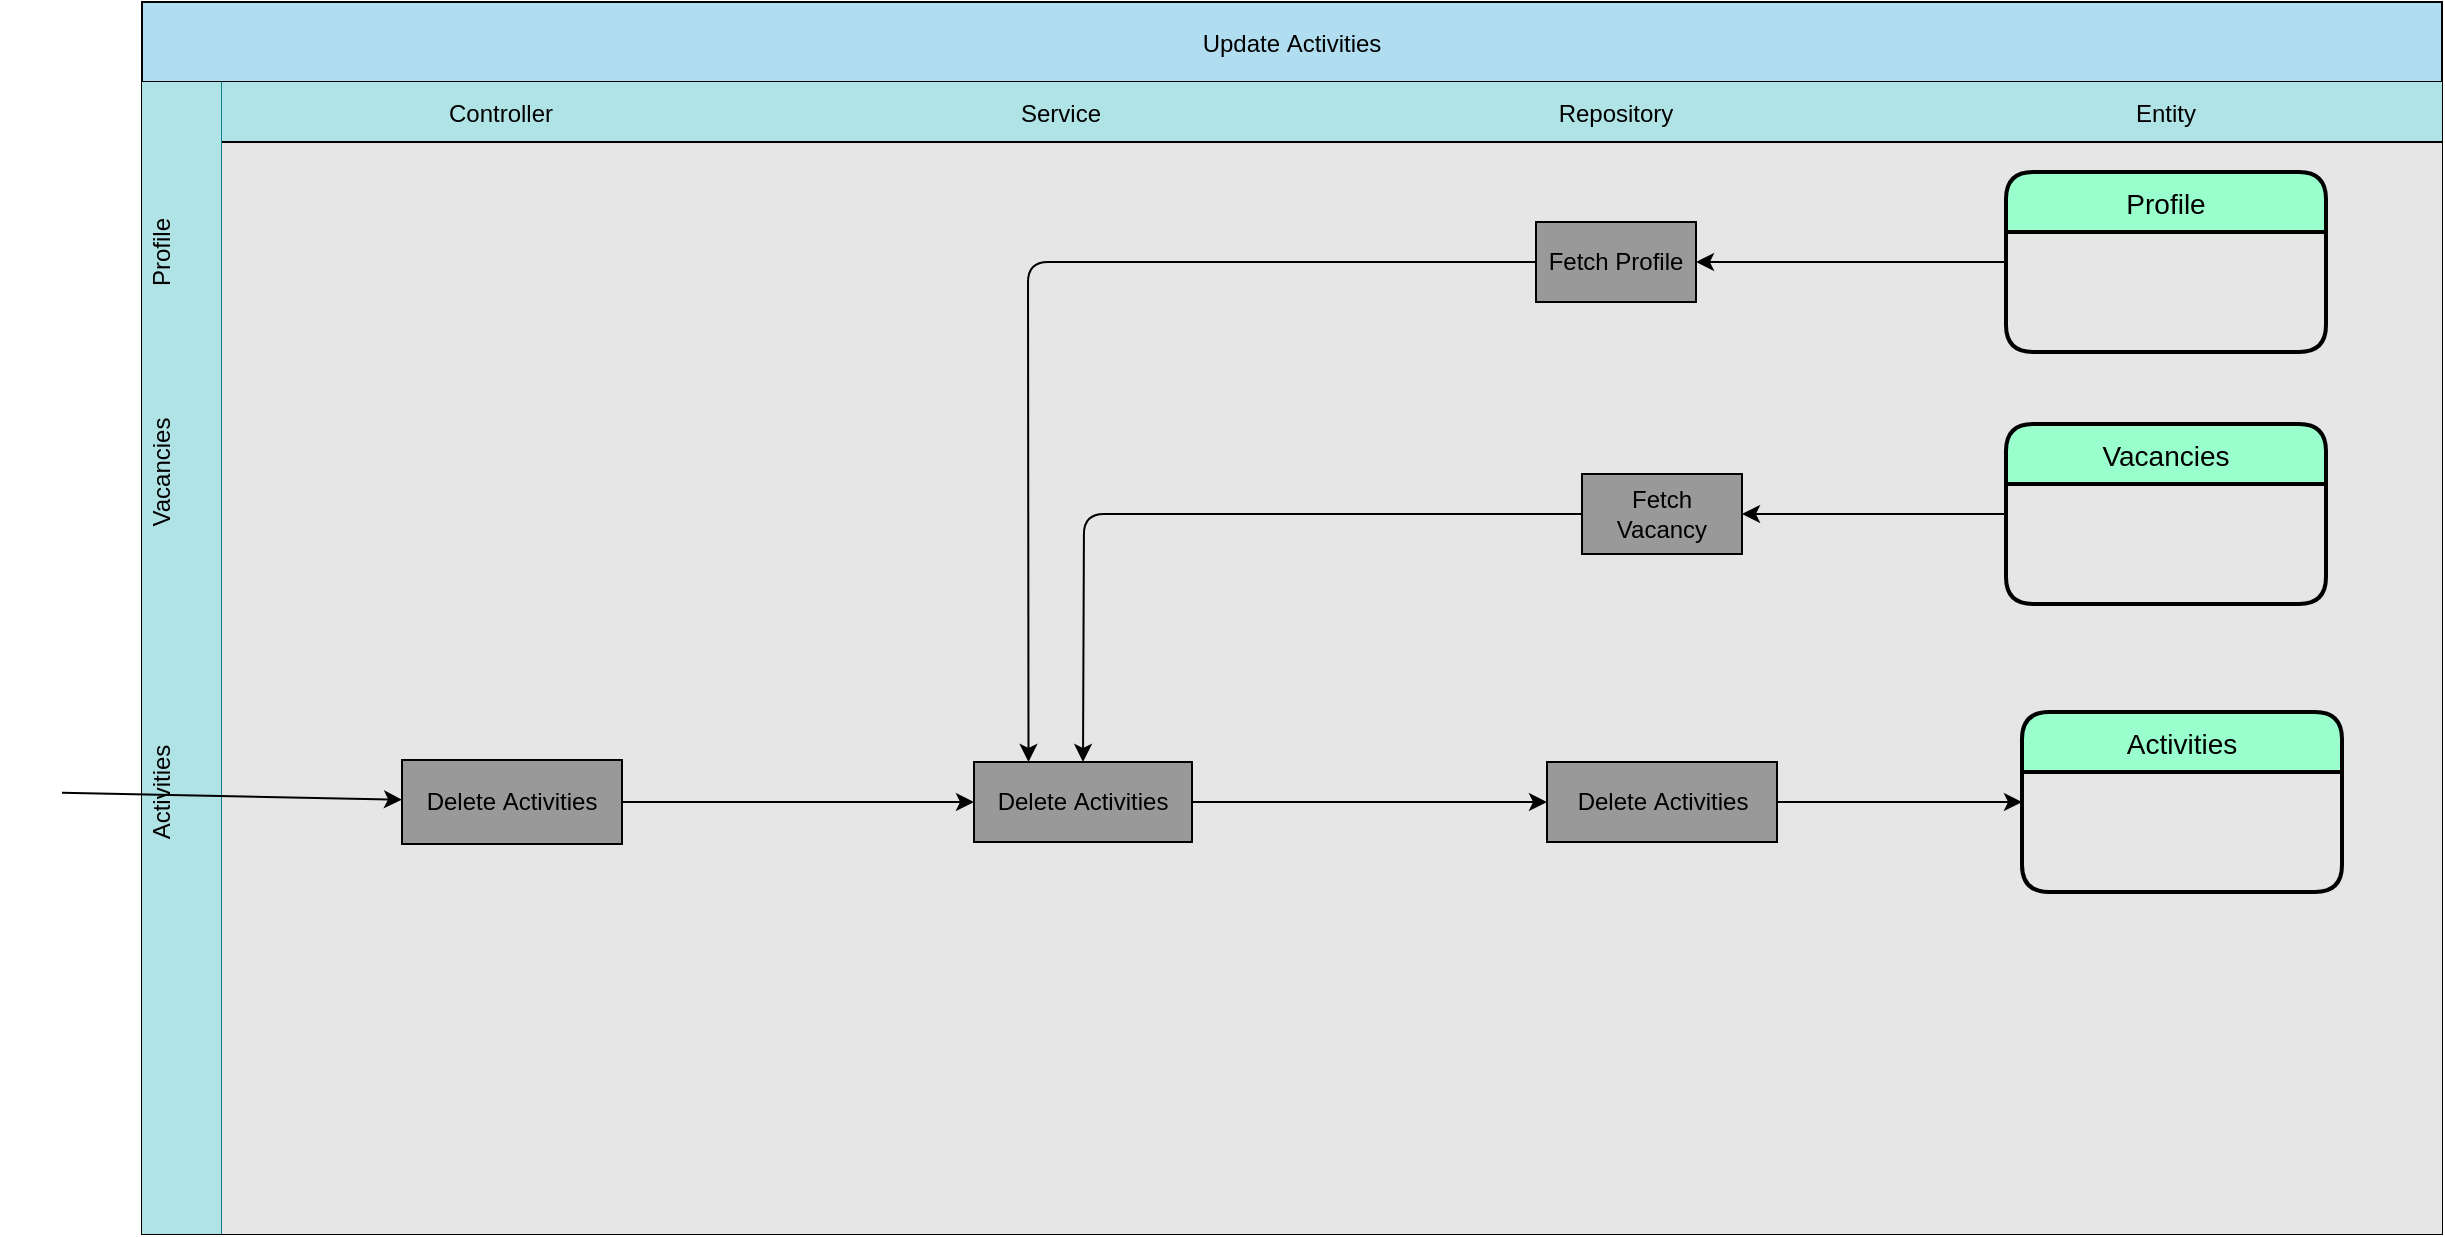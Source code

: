 <mxfile>
    <diagram id="bpcNPJghLdx8xELBjL8v" name="Page-1">
        <mxGraphModel dx="1563" dy="571" grid="1" gridSize="10" guides="1" tooltips="1" connect="1" arrows="1" fold="1" page="1" pageScale="1" pageWidth="850" pageHeight="1100" math="0" shadow="0">
            <root>
                <mxCell id="0"/>
                <mxCell id="1" parent="0"/>
                <mxCell id="2" value="Update Activities" style="shape=table;childLayout=tableLayout;startSize=40;collapsible=0;recursiveResize=0;expand=0;fillColor=#b1ddf0;strokeColor=#000000;fontColor=#000000;" parent="1" vertex="1">
                    <mxGeometry x="-90" y="20" width="1150" height="616" as="geometry"/>
                </mxCell>
                <mxCell id="3" value="" style="shape=tableRow;horizontal=0;swimlaneHead=0;swimlaneBody=0;top=0;left=0;bottom=0;right=0;dropTarget=0;fontStyle=0;fillColor=#b0e3e6;points=[[0,0.5],[1,0.5]];portConstraint=eastwest;startSize=40;collapsible=0;recursiveResize=0;expand=0;strokeColor=#0e8088;fontColor=#000000;" parent="2" vertex="1">
                    <mxGeometry y="40" width="1150" height="144" as="geometry"/>
                </mxCell>
                <mxCell id="4" value="Controller" style="swimlane;swimlaneHead=0;swimlaneBody=0;fontStyle=0;connectable=0;fillColor=#b0e3e6;startSize=30;collapsible=0;recursiveResize=0;expand=0;strokeColor=#000000;fontColor=#000000;swimlaneFillColor=#E6E6E6;" parent="3" vertex="1">
                    <mxGeometry x="40" width="279" height="144" as="geometry">
                        <mxRectangle width="279" height="144" as="alternateBounds"/>
                    </mxGeometry>
                </mxCell>
                <mxCell id="5" value="Service" style="swimlane;swimlaneHead=0;swimlaneBody=0;fontStyle=0;connectable=0;fillColor=#b0e3e6;startSize=30;collapsible=0;recursiveResize=0;expand=0;strokeColor=#000000;fontColor=#000000;swimlaneFillColor=#E6E6E6;" parent="3" vertex="1">
                    <mxGeometry x="319" width="281" height="144" as="geometry">
                        <mxRectangle width="281" height="144" as="alternateBounds"/>
                    </mxGeometry>
                </mxCell>
                <mxCell id="6" value="Repository" style="swimlane;swimlaneHead=0;swimlaneBody=0;fontStyle=0;connectable=0;fillColor=#b0e3e6;startSize=30;collapsible=0;recursiveResize=0;expand=0;strokeColor=#000000;fontColor=#000000;swimlaneFillColor=#E6E6E6;" parent="3" vertex="1">
                    <mxGeometry x="600" width="274" height="144" as="geometry">
                        <mxRectangle width="274" height="144" as="alternateBounds"/>
                    </mxGeometry>
                </mxCell>
                <mxCell id="7" value="Fetch Profile" style="whiteSpace=wrap;html=1;fillColor=#999999;fontColor=#000000;" parent="6" vertex="1">
                    <mxGeometry x="97" y="70" width="80" height="40" as="geometry"/>
                </mxCell>
                <mxCell id="8" value="Entity" style="swimlane;swimlaneHead=0;swimlaneBody=0;fontStyle=0;connectable=0;fillColor=#b0e3e6;startSize=30;collapsible=0;recursiveResize=0;expand=0;strokeColor=#000000;fontColor=#000000;swimlaneFillColor=#E6E6E6;" parent="3" vertex="1">
                    <mxGeometry x="874" width="276" height="144" as="geometry">
                        <mxRectangle width="276" height="144" as="alternateBounds"/>
                    </mxGeometry>
                </mxCell>
                <mxCell id="22" value="Profile" style="swimlane;childLayout=stackLayout;horizontal=1;startSize=30;horizontalStack=0;rounded=1;fontSize=14;fontStyle=0;strokeWidth=2;resizeParent=0;resizeLast=1;shadow=0;dashed=0;align=center;fillColor=#99FFCC;strokeColor=#000000;fontColor=#000000;" parent="8" vertex="1">
                    <mxGeometry x="58" y="45" width="160" height="90" as="geometry"/>
                </mxCell>
                <mxCell id="10" style="edgeStyle=none;html=1;strokeColor=#000000;exitX=0;exitY=0.5;exitDx=0;exitDy=0;" parent="3" source="22" target="7" edge="1">
                    <mxGeometry relative="1" as="geometry"/>
                </mxCell>
                <mxCell id="17" value="" style="shape=tableRow;horizontal=0;swimlaneHead=0;swimlaneBody=0;top=0;left=0;bottom=0;right=0;dropTarget=0;fontStyle=0;fillColor=#b0e3e6;points=[[0,0.5],[1,0.5]];portConstraint=eastwest;startSize=40;collapsible=0;recursiveResize=0;expand=0;strokeColor=#0e8088;" parent="2" vertex="1">
                    <mxGeometry y="184" width="1150" height="144" as="geometry"/>
                </mxCell>
                <mxCell id="18" value="" style="swimlane;swimlaneHead=0;swimlaneBody=0;fontStyle=0;connectable=0;fillColor=none;startSize=0;collapsible=0;recursiveResize=0;expand=0;swimlaneFillColor=#E6E6E6;strokeColor=#000000;" parent="17" vertex="1">
                    <mxGeometry x="40" width="279" height="144" as="geometry">
                        <mxRectangle width="279" height="144" as="alternateBounds"/>
                    </mxGeometry>
                </mxCell>
                <mxCell id="19" value="" style="swimlane;swimlaneHead=0;swimlaneBody=0;fontStyle=0;connectable=0;fillColor=none;startSize=0;collapsible=0;recursiveResize=0;expand=0;swimlaneFillColor=#E6E6E6;strokeColor=#000000;" parent="17" vertex="1">
                    <mxGeometry x="319" width="281" height="144" as="geometry">
                        <mxRectangle width="281" height="144" as="alternateBounds"/>
                    </mxGeometry>
                </mxCell>
                <mxCell id="20" value="" style="swimlane;swimlaneHead=0;swimlaneBody=0;fontStyle=0;connectable=0;fillColor=none;startSize=0;collapsible=0;recursiveResize=0;expand=0;fontColor=#000000;swimlaneFillColor=#E6E6E6;strokeColor=#000000;" parent="17" vertex="1">
                    <mxGeometry x="600" width="274" height="144" as="geometry">
                        <mxRectangle width="274" height="144" as="alternateBounds"/>
                    </mxGeometry>
                </mxCell>
                <mxCell id="49" value="Fetch Vacancy" style="whiteSpace=wrap;html=1;fillColor=#999999;fontColor=#000000;" parent="20" vertex="1">
                    <mxGeometry x="120" y="52" width="80" height="40" as="geometry"/>
                </mxCell>
                <mxCell id="21" value="" style="swimlane;swimlaneHead=0;swimlaneBody=0;fontStyle=0;connectable=0;fillColor=none;startSize=0;collapsible=0;recursiveResize=0;expand=0;swimlaneFillColor=#E6E6E6;strokeColor=#000000;" parent="17" vertex="1">
                    <mxGeometry x="874" width="276" height="144" as="geometry">
                        <mxRectangle width="276" height="144" as="alternateBounds"/>
                    </mxGeometry>
                </mxCell>
                <mxCell id="31" value="Vacancies" style="swimlane;childLayout=stackLayout;horizontal=1;startSize=30;horizontalStack=0;rounded=1;fontSize=14;fontStyle=0;strokeWidth=2;resizeParent=0;resizeLast=1;shadow=0;dashed=0;align=center;fillColor=#99FFCC;strokeColor=#000000;fontColor=#000000;" parent="21" vertex="1">
                    <mxGeometry x="58" y="27" width="160" height="90" as="geometry"/>
                </mxCell>
                <mxCell id="50" style="edgeStyle=none;html=1;entryX=1;entryY=0.5;entryDx=0;entryDy=0;strokeColor=#000000;" parent="17" source="31" target="49" edge="1">
                    <mxGeometry relative="1" as="geometry"/>
                </mxCell>
                <mxCell id="23" value="" style="shape=tableRow;horizontal=0;swimlaneHead=0;swimlaneBody=0;top=0;left=0;bottom=0;right=0;dropTarget=0;fontStyle=0;fillColor=#b0e3e6;points=[[0,0.5],[1,0.5]];portConstraint=eastwest;startSize=40;collapsible=0;recursiveResize=0;expand=0;strokeColor=#0e8088;" parent="2" vertex="1">
                    <mxGeometry y="328" width="1150" height="144" as="geometry"/>
                </mxCell>
                <mxCell id="24" value="" style="swimlane;swimlaneHead=0;swimlaneBody=0;fontStyle=0;connectable=0;fillColor=none;startSize=0;collapsible=0;recursiveResize=0;expand=0;swimlaneFillColor=#E6E6E6;strokeColor=#000000;" parent="23" vertex="1">
                    <mxGeometry x="40" width="279" height="144" as="geometry">
                        <mxRectangle width="279" height="144" as="alternateBounds"/>
                    </mxGeometry>
                </mxCell>
                <mxCell id="25" value="Delete&amp;nbsp;&lt;span style=&quot;&quot;&gt;Activities&lt;/span&gt;" style="whiteSpace=wrap;html=1;fillColor=#999999;fillStyle=auto;fontColor=#000000;" parent="24" vertex="1">
                    <mxGeometry x="90" y="51" width="110" height="42" as="geometry"/>
                </mxCell>
                <mxCell id="26" value="" style="swimlane;swimlaneHead=0;swimlaneBody=0;fontStyle=0;connectable=0;fillColor=none;startSize=0;collapsible=0;recursiveResize=0;expand=0;swimlaneFillColor=#E6E6E6;strokeColor=#000000;" parent="23" vertex="1">
                    <mxGeometry x="319" width="281" height="144" as="geometry">
                        <mxRectangle width="281" height="144" as="alternateBounds"/>
                    </mxGeometry>
                </mxCell>
                <mxCell id="27" value="Delete&amp;nbsp;&lt;span style=&quot;&quot;&gt;Activities&lt;/span&gt;" style="whiteSpace=wrap;html=1;fillColor=#999999;fontColor=#000000;" parent="26" vertex="1">
                    <mxGeometry x="97" y="52" width="109" height="40" as="geometry"/>
                </mxCell>
                <mxCell id="28" value="" style="swimlane;swimlaneHead=0;swimlaneBody=0;fontStyle=0;connectable=0;fillColor=none;startSize=0;collapsible=0;recursiveResize=0;expand=0;swimlaneFillColor=#E6E6E6;strokeColor=#000000;" parent="23" vertex="1">
                    <mxGeometry x="600" width="274" height="144" as="geometry">
                        <mxRectangle width="274" height="144" as="alternateBounds"/>
                    </mxGeometry>
                </mxCell>
                <mxCell id="29" value="Delete&amp;nbsp;&lt;span style=&quot;&quot;&gt;Activities&lt;/span&gt;" style="whiteSpace=wrap;html=1;fillColor=#999999;fontColor=#000000;align=center;" parent="28" vertex="1">
                    <mxGeometry x="102.5" y="52" width="115" height="40" as="geometry"/>
                </mxCell>
                <mxCell id="30" value="" style="swimlane;swimlaneHead=0;swimlaneBody=0;fontStyle=0;connectable=0;fillColor=none;startSize=0;collapsible=0;recursiveResize=0;expand=0;swimlaneFillColor=#E6E6E6;" parent="23" vertex="1">
                    <mxGeometry x="874" width="276" height="144" as="geometry">
                        <mxRectangle width="276" height="144" as="alternateBounds"/>
                    </mxGeometry>
                </mxCell>
                <mxCell id="40" value="Activities" style="swimlane;childLayout=stackLayout;horizontal=1;startSize=30;horizontalStack=0;rounded=1;fontSize=14;fontStyle=0;strokeWidth=2;resizeParent=0;resizeLast=1;shadow=0;dashed=0;align=center;fillColor=#99FFCC;strokeColor=#000000;fontColor=#000000;" parent="30" vertex="1">
                    <mxGeometry x="66" y="27" width="160" height="90" as="geometry"/>
                </mxCell>
                <mxCell id="32" style="edgeStyle=none;html=1;strokeColor=#000000;" parent="23" source="27" target="29" edge="1">
                    <mxGeometry relative="1" as="geometry"/>
                </mxCell>
                <mxCell id="33" style="edgeStyle=none;html=1;entryX=0;entryY=0.5;entryDx=0;entryDy=0;strokeColor=#000000;" parent="23" source="25" target="27" edge="1">
                    <mxGeometry relative="1" as="geometry"/>
                </mxCell>
                <mxCell id="56" style="edgeStyle=none;html=1;entryX=0;entryY=0.5;entryDx=0;entryDy=0;strokeColor=#000000;" parent="23" source="29" target="40" edge="1">
                    <mxGeometry relative="1" as="geometry"/>
                </mxCell>
                <mxCell id="35" value="" style="shape=tableRow;horizontal=0;swimlaneHead=0;swimlaneBody=0;top=0;left=0;bottom=0;right=0;dropTarget=0;fontStyle=0;fillColor=#b0e3e6;points=[[0,0.5],[1,0.5]];portConstraint=eastwest;startSize=40;collapsible=0;recursiveResize=0;expand=0;strokeColor=#0e8088;" parent="2" vertex="1">
                    <mxGeometry y="472" width="1150" height="144" as="geometry"/>
                </mxCell>
                <mxCell id="36" value="" style="swimlane;swimlaneHead=0;swimlaneBody=0;fontStyle=0;connectable=0;fillColor=none;startSize=0;collapsible=0;recursiveResize=0;expand=0;swimlaneFillColor=#E6E6E6;strokeColor=#000000;" parent="35" vertex="1">
                    <mxGeometry x="40" width="279" height="144" as="geometry">
                        <mxRectangle width="279" height="144" as="alternateBounds"/>
                    </mxGeometry>
                </mxCell>
                <mxCell id="37" value="" style="swimlane;swimlaneHead=0;swimlaneBody=0;fontStyle=0;connectable=0;fillColor=none;startSize=0;collapsible=0;recursiveResize=0;expand=0;swimlaneFillColor=#E6E6E6;strokeColor=#000000;" parent="35" vertex="1">
                    <mxGeometry x="319" width="281" height="144" as="geometry">
                        <mxRectangle width="281" height="144" as="alternateBounds"/>
                    </mxGeometry>
                </mxCell>
                <mxCell id="38" value="" style="swimlane;swimlaneHead=0;swimlaneBody=0;fontStyle=0;connectable=0;fillColor=none;startSize=0;collapsible=0;recursiveResize=0;expand=0;swimlaneFillColor=#E6E6E6;strokeColor=#000000;" parent="35" vertex="1">
                    <mxGeometry x="600" width="274" height="144" as="geometry">
                        <mxRectangle width="274" height="144" as="alternateBounds"/>
                    </mxGeometry>
                </mxCell>
                <mxCell id="39" value="" style="swimlane;swimlaneHead=0;swimlaneBody=0;fontStyle=0;connectable=0;fillColor=none;startSize=0;collapsible=0;recursiveResize=0;expand=0;swimlaneFillColor=#E6E6E6;strokeColor=#000000;" parent="35" vertex="1">
                    <mxGeometry x="874" width="276" height="144" as="geometry">
                        <mxRectangle width="276" height="144" as="alternateBounds"/>
                    </mxGeometry>
                </mxCell>
                <mxCell id="57" style="edgeStyle=none;html=1;entryX=0.5;entryY=0;entryDx=0;entryDy=0;strokeColor=#000000;" parent="2" source="49" target="27" edge="1">
                    <mxGeometry relative="1" as="geometry">
                        <Array as="points">
                            <mxPoint x="471" y="256"/>
                        </Array>
                    </mxGeometry>
                </mxCell>
                <mxCell id="58" style="edgeStyle=none;html=1;entryX=0.25;entryY=0;entryDx=0;entryDy=0;strokeColor=#000000;" parent="2" source="7" target="27" edge="1">
                    <mxGeometry relative="1" as="geometry">
                        <Array as="points">
                            <mxPoint x="443" y="130"/>
                        </Array>
                    </mxGeometry>
                </mxCell>
                <mxCell id="44" value="&lt;font color=&quot;#000000&quot;&gt;Profile&lt;/font&gt;" style="text;strokeColor=none;align=center;fillColor=none;html=1;verticalAlign=middle;whiteSpace=wrap;rounded=0;rotation=-90;" parent="1" vertex="1">
                    <mxGeometry x="-110" y="130" width="60" height="30" as="geometry"/>
                </mxCell>
                <mxCell id="45" value="&lt;font color=&quot;#000000&quot;&gt;Vacancies&lt;/font&gt;" style="text;strokeColor=none;align=center;fillColor=none;html=1;verticalAlign=middle;whiteSpace=wrap;rounded=0;rotation=-90;" parent="1" vertex="1">
                    <mxGeometry x="-110" y="240" width="60" height="30" as="geometry"/>
                </mxCell>
                <mxCell id="46" value="&lt;font color=&quot;#000000&quot;&gt;Activities&lt;/font&gt;" style="text;strokeColor=none;align=center;fillColor=none;html=1;verticalAlign=middle;whiteSpace=wrap;rounded=0;rotation=-90;" parent="1" vertex="1">
                    <mxGeometry x="-110" y="400" width="60" height="30" as="geometry"/>
                </mxCell>
                <mxCell id="47" style="edgeStyle=none;html=1;strokeColor=#000000;" parent="1" source="48" target="25" edge="1">
                    <mxGeometry relative="1" as="geometry"/>
                </mxCell>
                <mxCell id="48" value="&lt;font color=&quot;#ffffff&quot;&gt;Actor&lt;/font&gt;" style="shape=umlActor;verticalLabelPosition=bottom;verticalAlign=top;html=1;outlineConnect=0;strokeColor=#FFFFFF;fillColor=none;" parent="1" vertex="1">
                    <mxGeometry x="-160" y="385" width="30" height="60" as="geometry"/>
                </mxCell>
            </root>
        </mxGraphModel>
    </diagram>
</mxfile>